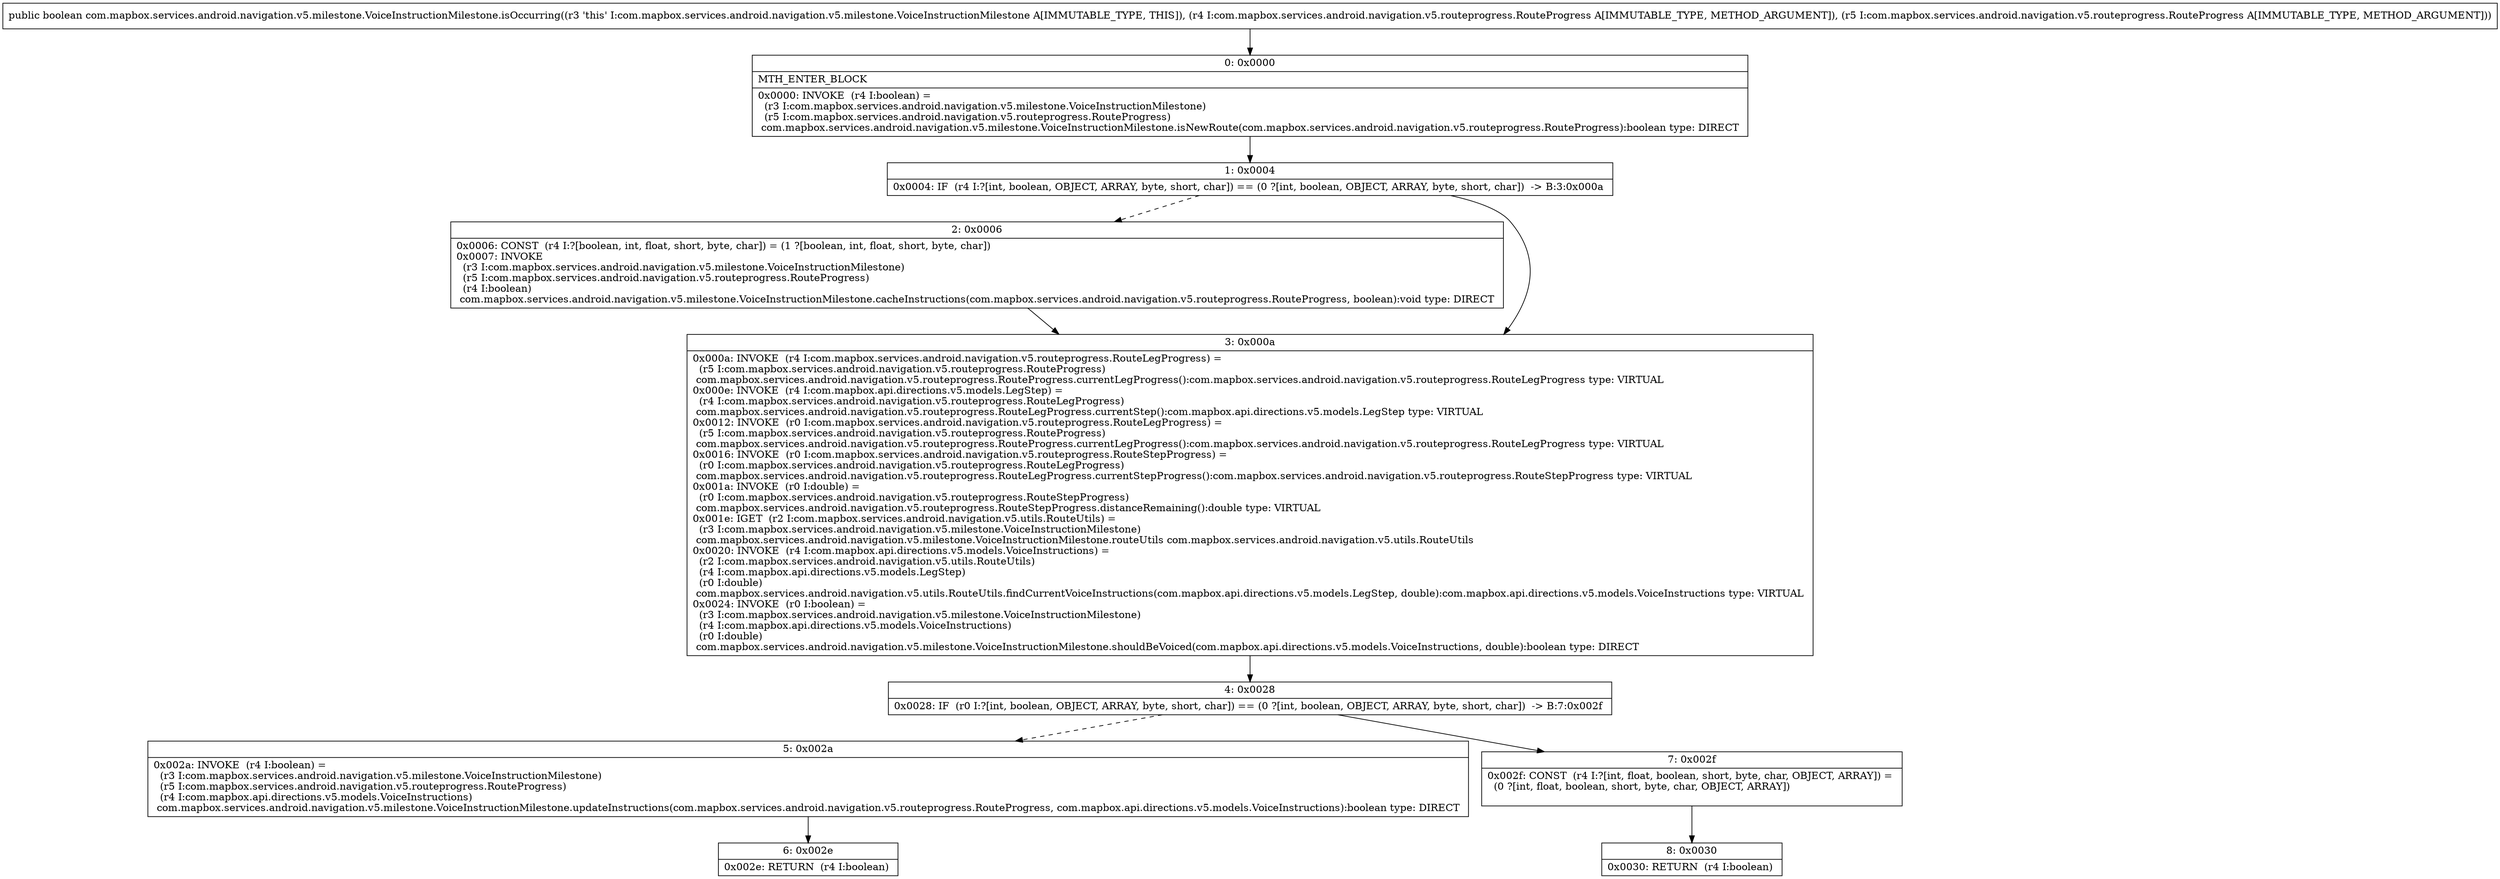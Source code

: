 digraph "CFG forcom.mapbox.services.android.navigation.v5.milestone.VoiceInstructionMilestone.isOccurring(Lcom\/mapbox\/services\/android\/navigation\/v5\/routeprogress\/RouteProgress;Lcom\/mapbox\/services\/android\/navigation\/v5\/routeprogress\/RouteProgress;)Z" {
Node_0 [shape=record,label="{0\:\ 0x0000|MTH_ENTER_BLOCK\l|0x0000: INVOKE  (r4 I:boolean) = \l  (r3 I:com.mapbox.services.android.navigation.v5.milestone.VoiceInstructionMilestone)\l  (r5 I:com.mapbox.services.android.navigation.v5.routeprogress.RouteProgress)\l com.mapbox.services.android.navigation.v5.milestone.VoiceInstructionMilestone.isNewRoute(com.mapbox.services.android.navigation.v5.routeprogress.RouteProgress):boolean type: DIRECT \l}"];
Node_1 [shape=record,label="{1\:\ 0x0004|0x0004: IF  (r4 I:?[int, boolean, OBJECT, ARRAY, byte, short, char]) == (0 ?[int, boolean, OBJECT, ARRAY, byte, short, char])  \-\> B:3:0x000a \l}"];
Node_2 [shape=record,label="{2\:\ 0x0006|0x0006: CONST  (r4 I:?[boolean, int, float, short, byte, char]) = (1 ?[boolean, int, float, short, byte, char]) \l0x0007: INVOKE  \l  (r3 I:com.mapbox.services.android.navigation.v5.milestone.VoiceInstructionMilestone)\l  (r5 I:com.mapbox.services.android.navigation.v5.routeprogress.RouteProgress)\l  (r4 I:boolean)\l com.mapbox.services.android.navigation.v5.milestone.VoiceInstructionMilestone.cacheInstructions(com.mapbox.services.android.navigation.v5.routeprogress.RouteProgress, boolean):void type: DIRECT \l}"];
Node_3 [shape=record,label="{3\:\ 0x000a|0x000a: INVOKE  (r4 I:com.mapbox.services.android.navigation.v5.routeprogress.RouteLegProgress) = \l  (r5 I:com.mapbox.services.android.navigation.v5.routeprogress.RouteProgress)\l com.mapbox.services.android.navigation.v5.routeprogress.RouteProgress.currentLegProgress():com.mapbox.services.android.navigation.v5.routeprogress.RouteLegProgress type: VIRTUAL \l0x000e: INVOKE  (r4 I:com.mapbox.api.directions.v5.models.LegStep) = \l  (r4 I:com.mapbox.services.android.navigation.v5.routeprogress.RouteLegProgress)\l com.mapbox.services.android.navigation.v5.routeprogress.RouteLegProgress.currentStep():com.mapbox.api.directions.v5.models.LegStep type: VIRTUAL \l0x0012: INVOKE  (r0 I:com.mapbox.services.android.navigation.v5.routeprogress.RouteLegProgress) = \l  (r5 I:com.mapbox.services.android.navigation.v5.routeprogress.RouteProgress)\l com.mapbox.services.android.navigation.v5.routeprogress.RouteProgress.currentLegProgress():com.mapbox.services.android.navigation.v5.routeprogress.RouteLegProgress type: VIRTUAL \l0x0016: INVOKE  (r0 I:com.mapbox.services.android.navigation.v5.routeprogress.RouteStepProgress) = \l  (r0 I:com.mapbox.services.android.navigation.v5.routeprogress.RouteLegProgress)\l com.mapbox.services.android.navigation.v5.routeprogress.RouteLegProgress.currentStepProgress():com.mapbox.services.android.navigation.v5.routeprogress.RouteStepProgress type: VIRTUAL \l0x001a: INVOKE  (r0 I:double) = \l  (r0 I:com.mapbox.services.android.navigation.v5.routeprogress.RouteStepProgress)\l com.mapbox.services.android.navigation.v5.routeprogress.RouteStepProgress.distanceRemaining():double type: VIRTUAL \l0x001e: IGET  (r2 I:com.mapbox.services.android.navigation.v5.utils.RouteUtils) = \l  (r3 I:com.mapbox.services.android.navigation.v5.milestone.VoiceInstructionMilestone)\l com.mapbox.services.android.navigation.v5.milestone.VoiceInstructionMilestone.routeUtils com.mapbox.services.android.navigation.v5.utils.RouteUtils \l0x0020: INVOKE  (r4 I:com.mapbox.api.directions.v5.models.VoiceInstructions) = \l  (r2 I:com.mapbox.services.android.navigation.v5.utils.RouteUtils)\l  (r4 I:com.mapbox.api.directions.v5.models.LegStep)\l  (r0 I:double)\l com.mapbox.services.android.navigation.v5.utils.RouteUtils.findCurrentVoiceInstructions(com.mapbox.api.directions.v5.models.LegStep, double):com.mapbox.api.directions.v5.models.VoiceInstructions type: VIRTUAL \l0x0024: INVOKE  (r0 I:boolean) = \l  (r3 I:com.mapbox.services.android.navigation.v5.milestone.VoiceInstructionMilestone)\l  (r4 I:com.mapbox.api.directions.v5.models.VoiceInstructions)\l  (r0 I:double)\l com.mapbox.services.android.navigation.v5.milestone.VoiceInstructionMilestone.shouldBeVoiced(com.mapbox.api.directions.v5.models.VoiceInstructions, double):boolean type: DIRECT \l}"];
Node_4 [shape=record,label="{4\:\ 0x0028|0x0028: IF  (r0 I:?[int, boolean, OBJECT, ARRAY, byte, short, char]) == (0 ?[int, boolean, OBJECT, ARRAY, byte, short, char])  \-\> B:7:0x002f \l}"];
Node_5 [shape=record,label="{5\:\ 0x002a|0x002a: INVOKE  (r4 I:boolean) = \l  (r3 I:com.mapbox.services.android.navigation.v5.milestone.VoiceInstructionMilestone)\l  (r5 I:com.mapbox.services.android.navigation.v5.routeprogress.RouteProgress)\l  (r4 I:com.mapbox.api.directions.v5.models.VoiceInstructions)\l com.mapbox.services.android.navigation.v5.milestone.VoiceInstructionMilestone.updateInstructions(com.mapbox.services.android.navigation.v5.routeprogress.RouteProgress, com.mapbox.api.directions.v5.models.VoiceInstructions):boolean type: DIRECT \l}"];
Node_6 [shape=record,label="{6\:\ 0x002e|0x002e: RETURN  (r4 I:boolean) \l}"];
Node_7 [shape=record,label="{7\:\ 0x002f|0x002f: CONST  (r4 I:?[int, float, boolean, short, byte, char, OBJECT, ARRAY]) = \l  (0 ?[int, float, boolean, short, byte, char, OBJECT, ARRAY])\l \l}"];
Node_8 [shape=record,label="{8\:\ 0x0030|0x0030: RETURN  (r4 I:boolean) \l}"];
MethodNode[shape=record,label="{public boolean com.mapbox.services.android.navigation.v5.milestone.VoiceInstructionMilestone.isOccurring((r3 'this' I:com.mapbox.services.android.navigation.v5.milestone.VoiceInstructionMilestone A[IMMUTABLE_TYPE, THIS]), (r4 I:com.mapbox.services.android.navigation.v5.routeprogress.RouteProgress A[IMMUTABLE_TYPE, METHOD_ARGUMENT]), (r5 I:com.mapbox.services.android.navigation.v5.routeprogress.RouteProgress A[IMMUTABLE_TYPE, METHOD_ARGUMENT])) }"];
MethodNode -> Node_0;
Node_0 -> Node_1;
Node_1 -> Node_2[style=dashed];
Node_1 -> Node_3;
Node_2 -> Node_3;
Node_3 -> Node_4;
Node_4 -> Node_5[style=dashed];
Node_4 -> Node_7;
Node_5 -> Node_6;
Node_7 -> Node_8;
}

